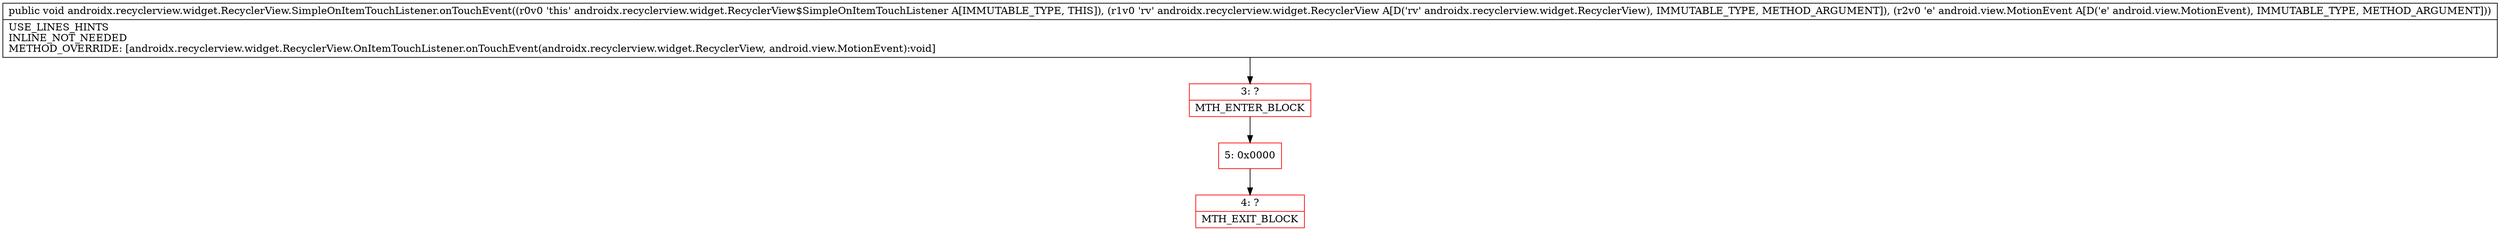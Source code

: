 digraph "CFG forandroidx.recyclerview.widget.RecyclerView.SimpleOnItemTouchListener.onTouchEvent(Landroidx\/recyclerview\/widget\/RecyclerView;Landroid\/view\/MotionEvent;)V" {
subgraph cluster_Region_67049835 {
label = "R(0)";
node [shape=record,color=blue];
}
Node_3 [shape=record,color=red,label="{3\:\ ?|MTH_ENTER_BLOCK\l}"];
Node_5 [shape=record,color=red,label="{5\:\ 0x0000}"];
Node_4 [shape=record,color=red,label="{4\:\ ?|MTH_EXIT_BLOCK\l}"];
MethodNode[shape=record,label="{public void androidx.recyclerview.widget.RecyclerView.SimpleOnItemTouchListener.onTouchEvent((r0v0 'this' androidx.recyclerview.widget.RecyclerView$SimpleOnItemTouchListener A[IMMUTABLE_TYPE, THIS]), (r1v0 'rv' androidx.recyclerview.widget.RecyclerView A[D('rv' androidx.recyclerview.widget.RecyclerView), IMMUTABLE_TYPE, METHOD_ARGUMENT]), (r2v0 'e' android.view.MotionEvent A[D('e' android.view.MotionEvent), IMMUTABLE_TYPE, METHOD_ARGUMENT]))  | USE_LINES_HINTS\lINLINE_NOT_NEEDED\lMETHOD_OVERRIDE: [androidx.recyclerview.widget.RecyclerView.OnItemTouchListener.onTouchEvent(androidx.recyclerview.widget.RecyclerView, android.view.MotionEvent):void]\l}"];
MethodNode -> Node_3;Node_3 -> Node_5;
Node_5 -> Node_4;
}

